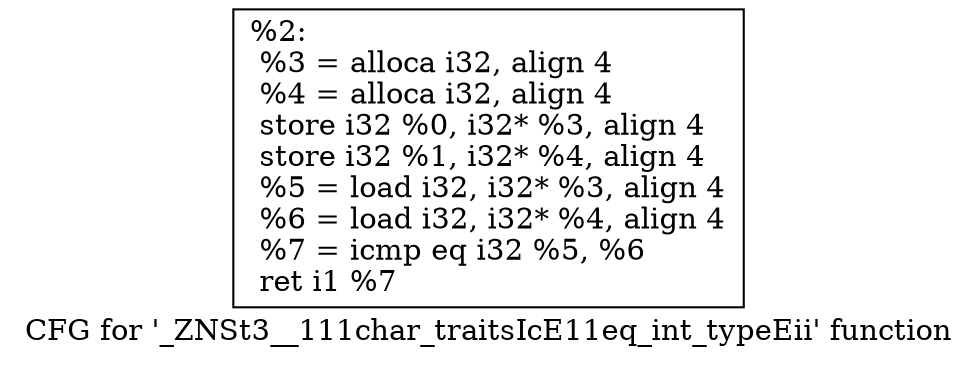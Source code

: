 digraph "CFG for '_ZNSt3__111char_traitsIcE11eq_int_typeEii' function" {
	label="CFG for '_ZNSt3__111char_traitsIcE11eq_int_typeEii' function";

	Node0x7ffe5bd239e0 [shape=record,label="{%2:\l  %3 = alloca i32, align 4\l  %4 = alloca i32, align 4\l  store i32 %0, i32* %3, align 4\l  store i32 %1, i32* %4, align 4\l  %5 = load i32, i32* %3, align 4\l  %6 = load i32, i32* %4, align 4\l  %7 = icmp eq i32 %5, %6\l  ret i1 %7\l}"];
}
